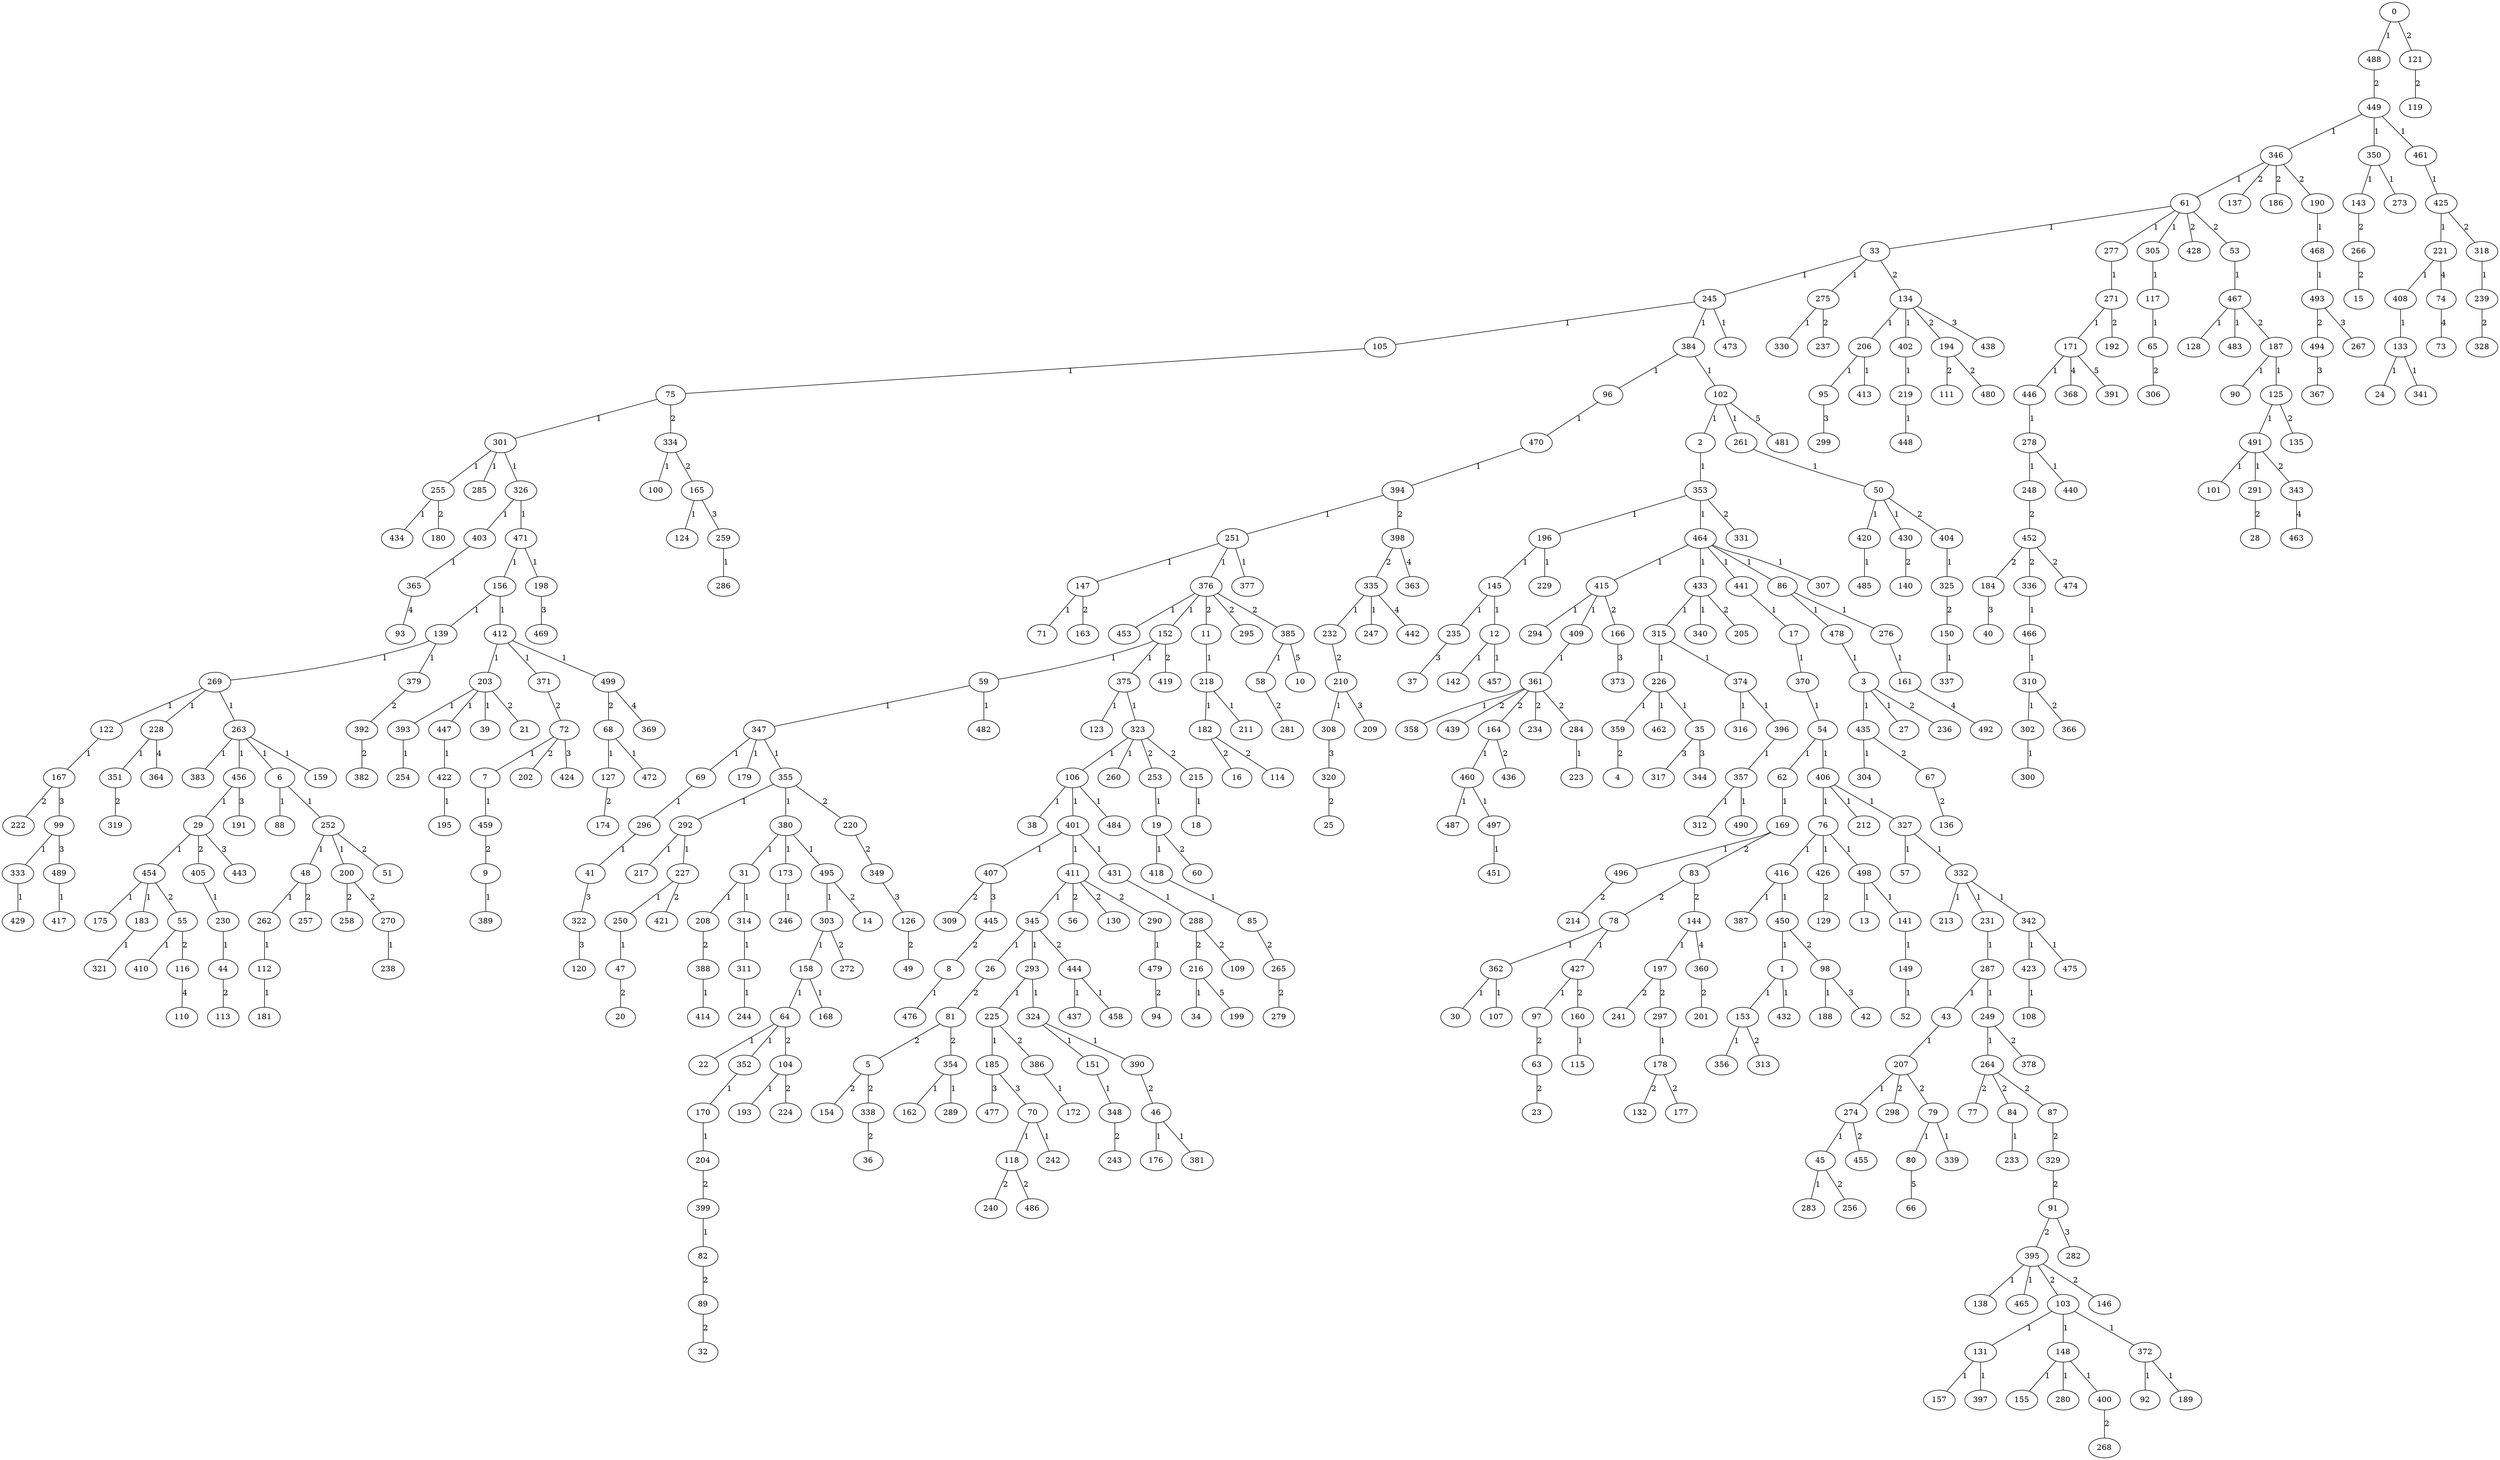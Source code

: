 graph G {
    "0" -- "488" [label="1"];
    "0" -- "121" [label="2"];
    "488" -- "449" [label="2"];
    "449" -- "346" [label="1"];
    "449" -- "350" [label="1"];
    "449" -- "461" [label="1"];
    "350" -- "143" [label="1"];
    "350" -- "273" [label="1"];
    "346" -- "61" [label="1"];
    "461" -- "425" [label="1"];
    "61" -- "33" [label="1"];
    "61" -- "277" [label="1"];
    "61" -- "305" [label="1"];
    "33" -- "245" [label="1"];
    "33" -- "275" [label="1"];
    "425" -- "221" [label="1"];
    "277" -- "271" [label="1"];
    "275" -- "330" [label="1"];
    "221" -- "408" [label="1"];
    "271" -- "171" [label="1"];
    "408" -- "133" [label="1"];
    "171" -- "446" [label="1"];
    "133" -- "24" [label="1"];
    "133" -- "341" [label="1"];
    "446" -- "278" [label="1"];
    "305" -- "117" [label="1"];
    "245" -- "105" [label="1"];
    "245" -- "384" [label="1"];
    "245" -- "473" [label="1"];
    "278" -- "248" [label="1"];
    "384" -- "96" [label="1"];
    "384" -- "102" [label="1"];
    "278" -- "440" [label="1"];
    "96" -- "470" [label="1"];
    "102" -- "2" [label="1"];
    "470" -- "394" [label="1"];
    "2" -- "353" [label="1"];
    "394" -- "251" [label="1"];
    "353" -- "196" [label="1"];
    "353" -- "464" [label="1"];
    "251" -- "147" [label="1"];
    "251" -- "376" [label="1"];
    "251" -- "377" [label="1"];
    "464" -- "415" [label="1"];
    "464" -- "433" [label="1"];
    "464" -- "441" [label="1"];
    "376" -- "453" [label="1"];
    "147" -- "71" [label="1"];
    "376" -- "152" [label="1"];
    "196" -- "145" [label="1"];
    "464" -- "86" [label="1"];
    "464" -- "307" [label="1"];
    "196" -- "229" [label="1"];
    "102" -- "261" [label="1"];
    "105" -- "75" [label="1"];
    "117" -- "65" [label="1"];
    "145" -- "235" [label="1"];
    "86" -- "478" [label="1"];
    "261" -- "50" [label="1"];
    "75" -- "301" [label="1"];
    "478" -- "3" [label="1"];
    "50" -- "420" [label="1"];
    "50" -- "430" [label="1"];
    "301" -- "255" [label="1"];
    "3" -- "435" [label="1"];
    "420" -- "485" [label="1"];
    "301" -- "285" [label="1"];
    "255" -- "434" [label="1"];
    "435" -- "304" [label="1"];
    "301" -- "326" [label="1"];
    "3" -- "27" [label="1"];
    "326" -- "403" [label="1"];
    "326" -- "471" [label="1"];
    "403" -- "365" [label="1"];
    "471" -- "156" [label="1"];
    "471" -- "198" [label="1"];
    "156" -- "139" [label="1"];
    "156" -- "412" [label="1"];
    "139" -- "269" [label="1"];
    "139" -- "379" [label="1"];
    "412" -- "203" [label="1"];
    "412" -- "371" [label="1"];
    "412" -- "499" [label="1"];
    "269" -- "122" [label="1"];
    "269" -- "228" [label="1"];
    "203" -- "393" [label="1"];
    "203" -- "447" [label="1"];
    "122" -- "167" [label="1"];
    "228" -- "351" [label="1"];
    "393" -- "254" [label="1"];
    "447" -- "422" [label="1"];
    "269" -- "263" [label="1"];
    "203" -- "39" [label="1"];
    "86" -- "276" [label="1"];
    "152" -- "59" [label="1"];
    "152" -- "375" [label="1"];
    "145" -- "12" [label="1"];
    "415" -- "294" [label="1"];
    "433" -- "315" [label="1"];
    "441" -- "17" [label="1"];
    "433" -- "340" [label="1"];
    "59" -- "347" [label="1"];
    "59" -- "482" [label="1"];
    "315" -- "226" [label="1"];
    "315" -- "374" [label="1"];
    "17" -- "370" [label="1"];
    "347" -- "69" [label="1"];
    "226" -- "359" [label="1"];
    "226" -- "462" [label="1"];
    "374" -- "316" [label="1"];
    "374" -- "396" [label="1"];
    "370" -- "54" [label="1"];
    "69" -- "296" [label="1"];
    "396" -- "357" [label="1"];
    "54" -- "62" [label="1"];
    "54" -- "406" [label="1"];
    "296" -- "41" [label="1"];
    "357" -- "312" [label="1"];
    "357" -- "490" [label="1"];
    "62" -- "169" [label="1"];
    "406" -- "76" [label="1"];
    "406" -- "212" [label="1"];
    "169" -- "496" [label="1"];
    "76" -- "416" [label="1"];
    "76" -- "426" [label="1"];
    "76" -- "498" [label="1"];
    "416" -- "387" [label="1"];
    "416" -- "450" [label="1"];
    "498" -- "13" [label="1"];
    "498" -- "141" [label="1"];
    "450" -- "1" [label="1"];
    "406" -- "327" [label="1"];
    "141" -- "149" [label="1"];
    "1" -- "153" [label="1"];
    "1" -- "432" [label="1"];
    "327" -- "57" [label="1"];
    "327" -- "332" [label="1"];
    "153" -- "356" [label="1"];
    "149" -- "52" [label="1"];
    "332" -- "213" [label="1"];
    "332" -- "231" [label="1"];
    "332" -- "342" [label="1"];
    "231" -- "287" [label="1"];
    "342" -- "423" [label="1"];
    "342" -- "475" [label="1"];
    "287" -- "43" [label="1"];
    "287" -- "249" [label="1"];
    "423" -- "108" [label="1"];
    "43" -- "207" [label="1"];
    "249" -- "264" [label="1"];
    "207" -- "274" [label="1"];
    "347" -- "179" [label="1"];
    "274" -- "45" [label="1"];
    "347" -- "355" [label="1"];
    "45" -- "283" [label="1"];
    "355" -- "292" [label="1"];
    "355" -- "380" [label="1"];
    "292" -- "217" [label="1"];
    "292" -- "227" [label="1"];
    "380" -- "31" [label="1"];
    "380" -- "173" [label="1"];
    "380" -- "495" [label="1"];
    "227" -- "250" [label="1"];
    "31" -- "208" [label="1"];
    "31" -- "314" [label="1"];
    "173" -- "246" [label="1"];
    "495" -- "303" [label="1"];
    "250" -- "47" [label="1"];
    "314" -- "311" [label="1"];
    "303" -- "158" [label="1"];
    "311" -- "244" [label="1"];
    "158" -- "64" [label="1"];
    "158" -- "168" [label="1"];
    "64" -- "22" [label="1"];
    "64" -- "352" [label="1"];
    "352" -- "170" [label="1"];
    "226" -- "35" [label="1"];
    "170" -- "204" [label="1"];
    "375" -- "123" [label="1"];
    "12" -- "142" [label="1"];
    "12" -- "457" [label="1"];
    "375" -- "323" [label="1"];
    "415" -- "409" [label="1"];
    "323" -- "106" [label="1"];
    "323" -- "260" [label="1"];
    "409" -- "361" [label="1"];
    "106" -- "38" [label="1"];
    "106" -- "401" [label="1"];
    "106" -- "484" [label="1"];
    "361" -- "358" [label="1"];
    "401" -- "407" [label="1"];
    "401" -- "411" [label="1"];
    "401" -- "431" [label="1"];
    "411" -- "345" [label="1"];
    "431" -- "288" [label="1"];
    "345" -- "26" [label="1"];
    "345" -- "293" [label="1"];
    "263" -- "383" [label="1"];
    "293" -- "225" [label="1"];
    "293" -- "324" [label="1"];
    "225" -- "185" [label="1"];
    "324" -- "151" [label="1"];
    "324" -- "390" [label="1"];
    "151" -- "348" [label="1"];
    "276" -- "161" [label="1"];
    "263" -- "456" [label="1"];
    "422" -- "195" [label="1"];
    "456" -- "29" [label="1"];
    "263" -- "6" [label="1"];
    "29" -- "454" [label="1"];
    "6" -- "88" [label="1"];
    "6" -- "252" [label="1"];
    "454" -- "175" [label="1"];
    "454" -- "183" [label="1"];
    "252" -- "48" [label="1"];
    "252" -- "200" [label="1"];
    "183" -- "321" [label="1"];
    "48" -- "262" [label="1"];
    "263" -- "159" [label="1"];
    "262" -- "112" [label="1"];
    "112" -- "181" [label="1"];
    "225" -- "386" [label="2"];
    "386" -- "172" [label="1"];
    "48" -- "257" [label="2"];
    "200" -- "258" [label="2"];
    "200" -- "270" [label="2"];
    "270" -- "238" [label="1"];
    "390" -- "46" [label="2"];
    "46" -- "176" [label="1"];
    "46" -- "381" [label="1"];
    "252" -- "51" [label="2"];
    "454" -- "55" [label="2"];
    "55" -- "410" [label="1"];
    "348" -- "243" [label="2"];
    "379" -- "392" [label="2"];
    "407" -- "309" [label="2"];
    "345" -- "444" [label="2"];
    "444" -- "437" [label="1"];
    "444" -- "458" [label="1"];
    "288" -- "216" [label="2"];
    "216" -- "34" [label="1"];
    "411" -- "56" [label="2"];
    "411" -- "130" [label="2"];
    "411" -- "290" [label="2"];
    "290" -- "479" [label="1"];
    "361" -- "439" [label="2"];
    "361" -- "164" [label="2"];
    "164" -- "460" [label="1"];
    "460" -- "487" [label="1"];
    "460" -- "497" [label="1"];
    "497" -- "451" [label="1"];
    "361" -- "234" [label="2"];
    "361" -- "284" [label="2"];
    "284" -- "223" [label="1"];
    "376" -- "11" [label="2"];
    "11" -- "218" [label="1"];
    "218" -- "182" [label="1"];
    "218" -- "211" [label="1"];
    "323" -- "253" [label="2"];
    "253" -- "19" [label="1"];
    "19" -- "418" [label="1"];
    "418" -- "85" [label="1"];
    "499" -- "68" [label="2"];
    "68" -- "127" [label="1"];
    "68" -- "472" [label="1"];
    "204" -- "399" [label="2"];
    "399" -- "82" [label="1"];
    "64" -- "104" [label="2"];
    "104" -- "193" [label="1"];
    "394" -- "398" [label="2"];
    "353" -- "331" [label="2"];
    "303" -- "272" [label="2"];
    "47" -- "20" [label="2"];
    "61" -- "428" [label="2"];
    "208" -- "388" [label="2"];
    "388" -- "414" [label="1"];
    "346" -- "137" [label="2"];
    "495" -- "14" [label="2"];
    "346" -- "186" [label="2"];
    "227" -- "421" [label="2"];
    "376" -- "295" [label="2"];
    "167" -- "222" [label="2"];
    "33" -- "134" [label="2"];
    "134" -- "206" [label="1"];
    "134" -- "402" [label="1"];
    "206" -- "95" [label="1"];
    "206" -- "413" [label="1"];
    "402" -- "219" [label="1"];
    "219" -- "448" [label="1"];
    "147" -- "163" [label="2"];
    "376" -- "385" [label="2"];
    "385" -- "58" [label="1"];
    "355" -- "220" [label="2"];
    "61" -- "53" [label="2"];
    "53" -- "467" [label="1"];
    "467" -- "128" [label="1"];
    "467" -- "483" [label="1"];
    "346" -- "190" [label="2"];
    "190" -- "468" [label="1"];
    "468" -- "493" [label="1"];
    "207" -- "298" [label="2"];
    "264" -- "77" [label="2"];
    "264" -- "84" [label="2"];
    "84" -- "233" [label="1"];
    "207" -- "79" [label="2"];
    "79" -- "80" [label="1"];
    "79" -- "339" [label="1"];
    "3" -- "236" [label="2"];
    "153" -- "313" [label="2"];
    "248" -- "452" [label="2"];
    "271" -- "192" [label="2"];
    "435" -- "67" [label="2"];
    "450" -- "98" [label="2"];
    "98" -- "188" [label="1"];
    "50" -- "404" [label="2"];
    "404" -- "325" [label="1"];
    "426" -- "129" [label="2"];
    "275" -- "237" [label="2"];
    "496" -- "214" [label="2"];
    "143" -- "266" [label="2"];
    "65" -- "306" [label="2"];
    "169" -- "83" [label="2"];
    "255" -- "180" [label="2"];
    "325" -- "150" [label="2"];
    "150" -- "337" [label="1"];
    "266" -- "15" [label="2"];
    "83" -- "78" [label="2"];
    "78" -- "362" [label="1"];
    "78" -- "427" [label="1"];
    "362" -- "30" [label="1"];
    "362" -- "107" [label="1"];
    "427" -- "97" [label="1"];
    "83" -- "144" [label="2"];
    "144" -- "197" [label="1"];
    "264" -- "87" [label="2"];
    "427" -- "160" [label="2"];
    "160" -- "115" [label="1"];
    "97" -- "63" [label="2"];
    "197" -- "241" [label="2"];
    "197" -- "297" [label="2"];
    "297" -- "178" [label="1"];
    "87" -- "329" [label="2"];
    "63" -- "23" [label="2"];
    "178" -- "132" [label="2"];
    "178" -- "177" [label="2"];
    "329" -- "91" [label="2"];
    "91" -- "395" [label="2"];
    "395" -- "138" [label="1"];
    "395" -- "465" [label="1"];
    "274" -- "455" [label="2"];
    "395" -- "103" [label="2"];
    "103" -- "131" [label="1"];
    "103" -- "148" [label="1"];
    "103" -- "372" [label="1"];
    "131" -- "157" [label="1"];
    "131" -- "397" [label="1"];
    "148" -- "155" [label="1"];
    "148" -- "280" [label="1"];
    "148" -- "400" [label="1"];
    "372" -- "92" [label="1"];
    "372" -- "189" [label="1"];
    "395" -- "146" [label="2"];
    "452" -- "184" [label="2"];
    "400" -- "268" [label="2"];
    "67" -- "136" [label="2"];
    "452" -- "336" [label="2"];
    "336" -- "466" [label="1"];
    "466" -- "310" [label="1"];
    "310" -- "302" [label="1"];
    "302" -- "300" [label="1"];
    "452" -- "474" [label="2"];
    "45" -- "256" [label="2"];
    "310" -- "366" [label="2"];
    "493" -- "494" [label="2"];
    "351" -- "319" [label="2"];
    "467" -- "187" [label="2"];
    "187" -- "90" [label="1"];
    "187" -- "125" [label="1"];
    "125" -- "491" [label="1"];
    "491" -- "101" [label="1"];
    "491" -- "291" [label="1"];
    "58" -- "281" [label="2"];
    "220" -- "349" [label="2"];
    "125" -- "135" [label="2"];
    "491" -- "343" [label="2"];
    "291" -- "28" [label="2"];
    "425" -- "318" [label="2"];
    "318" -- "239" [label="1"];
    "239" -- "328" [label="2"];
    "371" -- "72" [label="2"];
    "72" -- "7" [label="1"];
    "7" -- "459" [label="1"];
    "134" -- "194" [label="2"];
    "72" -- "202" [label="2"];
    "459" -- "9" [label="2"];
    "9" -- "389" [label="1"];
    "194" -- "111" [label="2"];
    "194" -- "480" [label="2"];
    "398" -- "335" [label="2"];
    "335" -- "232" [label="1"];
    "335" -- "247" [label="1"];
    "232" -- "210" [label="2"];
    "210" -- "308" [label="1"];
    "104" -- "224" [label="2"];
    "82" -- "89" [label="2"];
    "323" -- "215" [label="2"];
    "215" -- "18" [label="1"];
    "89" -- "32" [label="2"];
    "127" -- "174" [label="2"];
    "75" -- "334" [label="2"];
    "334" -- "100" [label="1"];
    "359" -- "4" [label="2"];
    "334" -- "165" [label="2"];
    "165" -- "124" [label="1"];
    "85" -- "265" [label="2"];
    "265" -- "279" [label="2"];
    "19" -- "60" [label="2"];
    "203" -- "21" [label="2"];
    "249" -- "378" [label="2"];
    "182" -- "16" [label="2"];
    "182" -- "114" [label="2"];
    "26" -- "81" [label="2"];
    "81" -- "5" [label="2"];
    "81" -- "354" [label="2"];
    "354" -- "162" [label="1"];
    "354" -- "289" [label="1"];
    "5" -- "154" [label="2"];
    "5" -- "338" [label="2"];
    "338" -- "36" [label="2"];
    "288" -- "109" [label="2"];
    "164" -- "436" [label="2"];
    "479" -- "94" [label="2"];
    "29" -- "405" [label="2"];
    "405" -- "230" [label="1"];
    "230" -- "44" [label="1"];
    "152" -- "419" [label="2"];
    "44" -- "113" [label="2"];
    "392" -- "382" [label="2"];
    "55" -- "116" [label="2"];
    "430" -- "140" [label="2"];
    "415" -- "166" [label="2"];
    "121" -- "119" [label="2"];
    "433" -- "205" [label="2"];
    "29" -- "443" [label="3"];
    "456" -- "191" [label="3"];
    "167" -- "99" [label="3"];
    "99" -- "333" [label="1"];
    "333" -- "429" [label="1"];
    "185" -- "477" [label="3"];
    "185" -- "70" [label="3"];
    "70" -- "118" [label="1"];
    "70" -- "242" [label="1"];
    "118" -- "240" [label="2"];
    "118" -- "486" [label="2"];
    "407" -- "445" [label="3"];
    "445" -- "8" [label="2"];
    "8" -- "476" [label="1"];
    "35" -- "317" [label="3"];
    "35" -- "344" [label="3"];
    "198" -- "469" [label="3"];
    "166" -- "373" [label="3"];
    "99" -- "489" [label="3"];
    "489" -- "417" [label="1"];
    "165" -- "259" [label="3"];
    "259" -- "286" [label="1"];
    "308" -- "320" [label="3"];
    "320" -- "25" [label="2"];
    "210" -- "209" [label="3"];
    "349" -- "126" [label="3"];
    "126" -- "49" [label="2"];
    "72" -- "424" [label="3"];
    "494" -- "367" [label="3"];
    "184" -- "40" [label="3"];
    "91" -- "282" [label="3"];
    "235" -- "37" [label="3"];
    "98" -- "42" [label="3"];
    "41" -- "322" [label="3"];
    "322" -- "120" [label="3"];
    "493" -- "267" [label="3"];
    "95" -- "299" [label="3"];
    "134" -- "438" [label="3"];
    "161" -- "492" [label="4"];
    "228" -- "364" [label="4"];
    "499" -- "369" [label="4"];
    "171" -- "368" [label="4"];
    "365" -- "93" [label="4"];
    "116" -- "110" [label="4"];
    "335" -- "442" [label="4"];
    "343" -- "463" [label="4"];
    "221" -- "74" [label="4"];
    "144" -- "360" [label="4"];
    "360" -- "201" [label="2"];
    "74" -- "73" [label="4"];
    "398" -- "363" [label="4"];
    "171" -- "391" [label="5"];
    "102" -- "481" [label="5"];
    "80" -- "66" [label="5"];
    "385" -- "10" [label="5"];
    "216" -- "199" [label="5"];
}